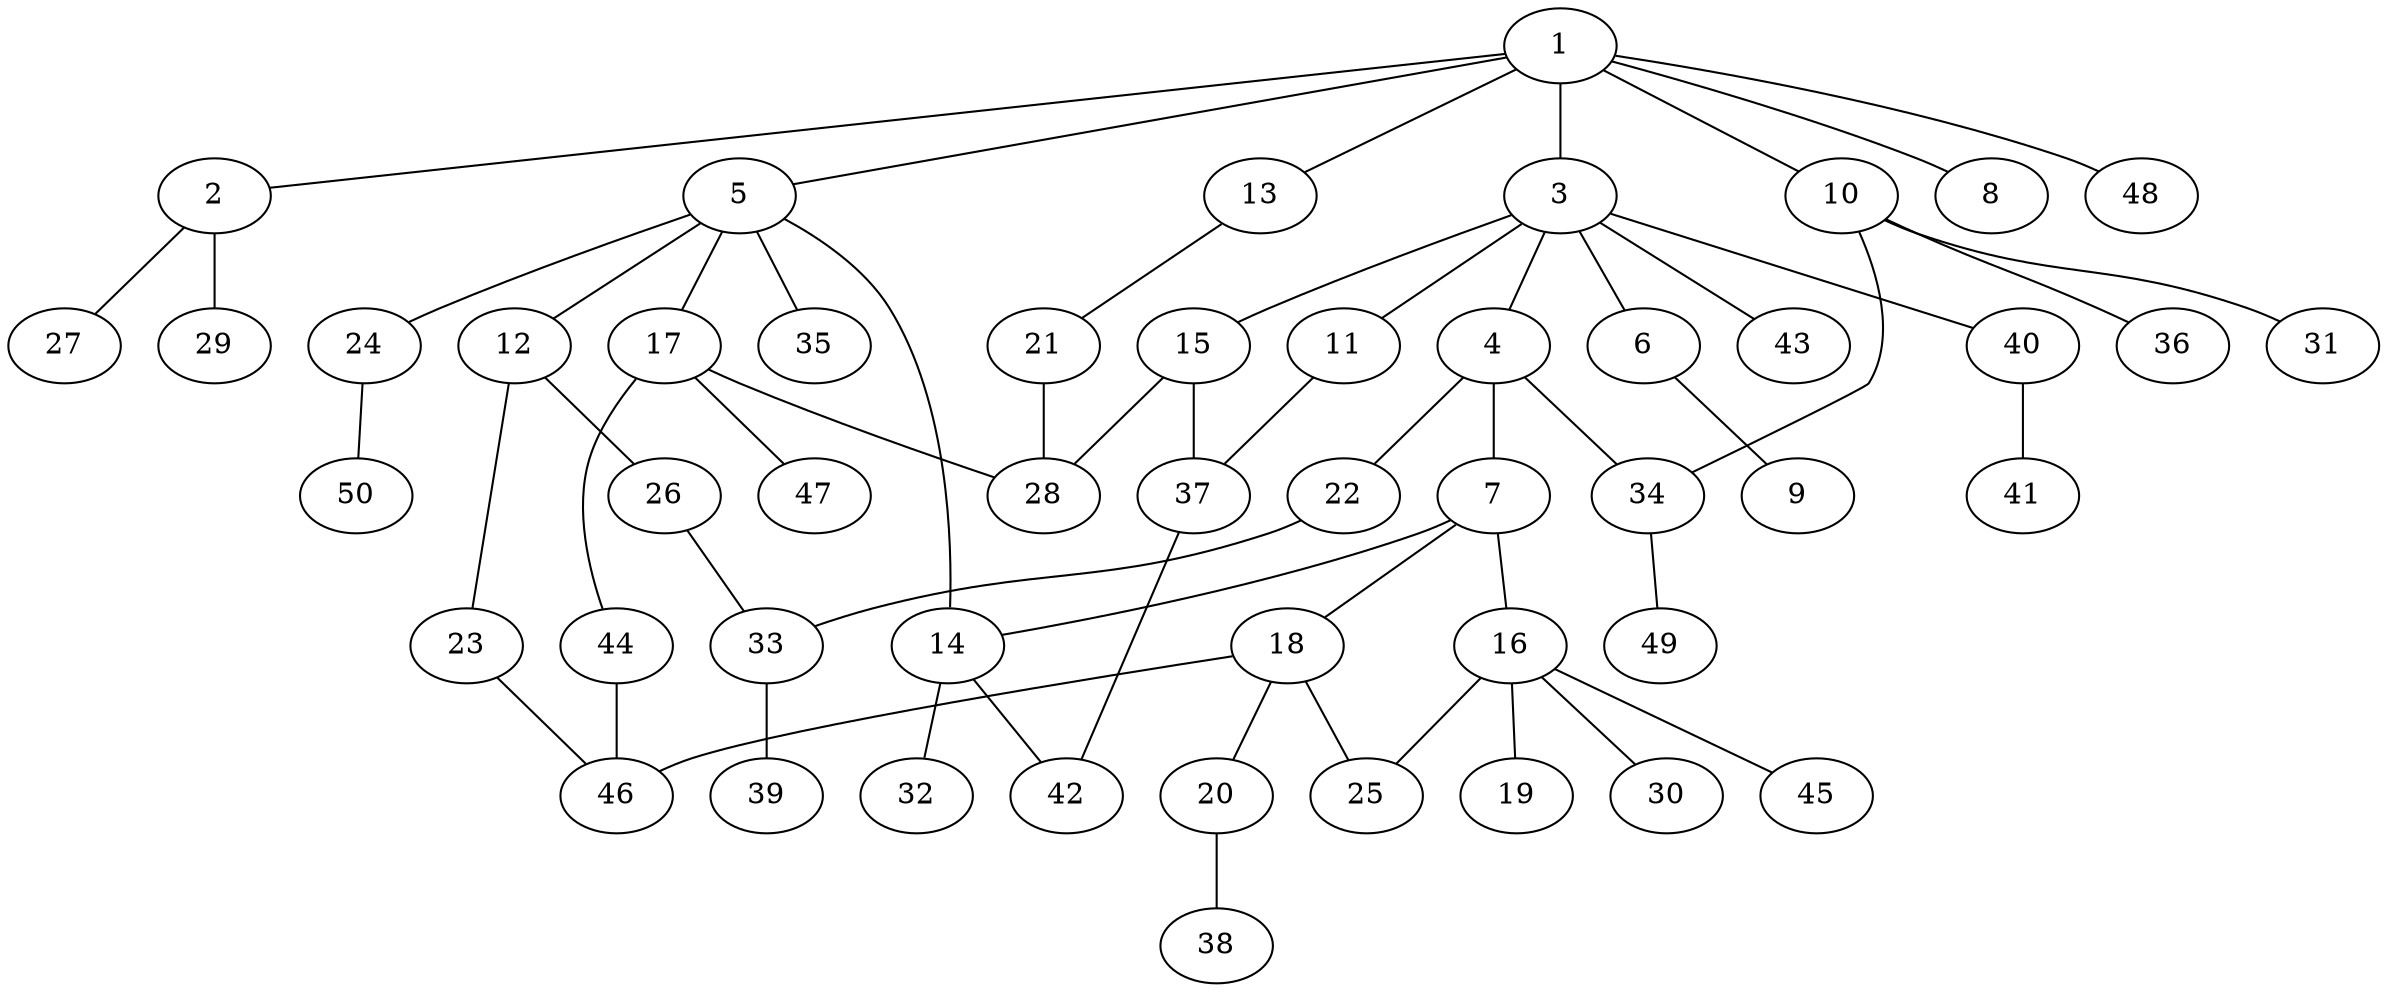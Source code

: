 graph graphname {1--2
1--3
1--5
1--8
1--10
1--13
1--48
2--27
2--29
3--4
3--6
3--11
3--15
3--40
3--43
4--7
4--22
4--34
5--12
5--14
5--17
5--24
5--35
6--9
7--14
7--16
7--18
10--31
10--34
10--36
11--37
12--23
12--26
13--21
14--32
14--42
15--28
15--37
16--19
16--25
16--30
16--45
17--28
17--44
17--47
18--20
18--25
18--46
20--38
21--28
22--33
23--46
24--50
26--33
33--39
34--49
37--42
40--41
44--46
}